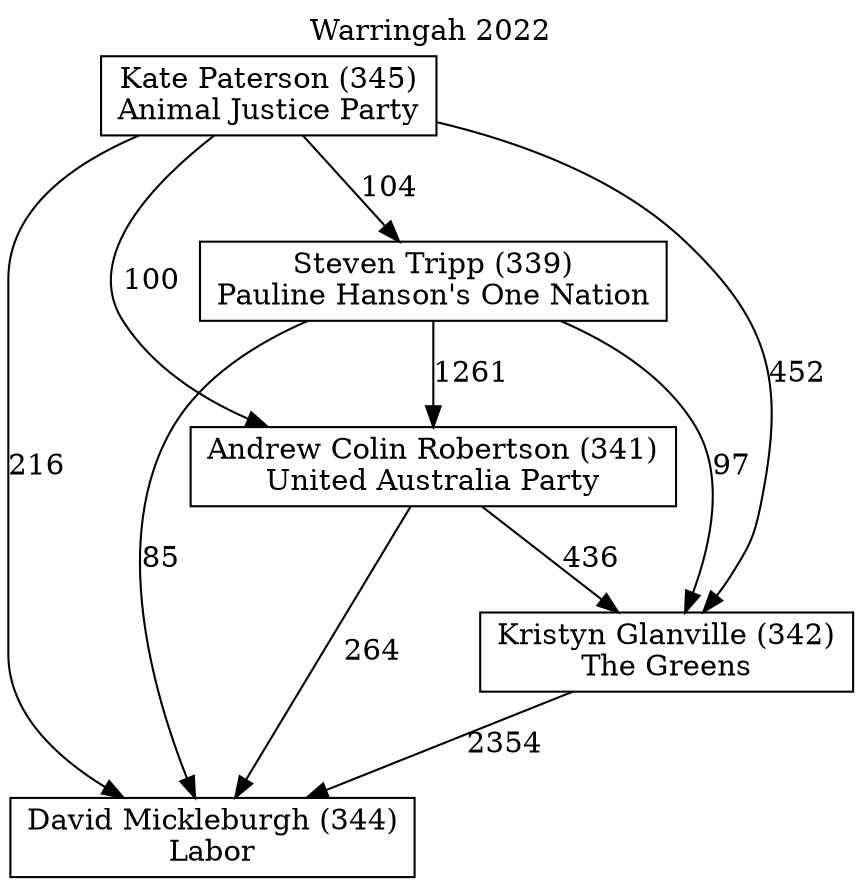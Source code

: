 // House preference flow
digraph "David Mickleburgh (344)_Warringah_2022" {
	graph [label="Warringah 2022" labelloc=t mclimit=10]
	node [shape=box]
	"Kate Paterson (345)" [label="Kate Paterson (345)
Animal Justice Party"]
	"David Mickleburgh (344)" [label="David Mickleburgh (344)
Labor"]
	"Steven Tripp (339)" [label="Steven Tripp (339)
Pauline Hanson's One Nation"]
	"Andrew Colin Robertson (341)" [label="Andrew Colin Robertson (341)
United Australia Party"]
	"Kristyn Glanville (342)" [label="Kristyn Glanville (342)
The Greens"]
	"Kate Paterson (345)" -> "David Mickleburgh (344)" [label=216]
	"Steven Tripp (339)" -> "Andrew Colin Robertson (341)" [label=1261]
	"Steven Tripp (339)" -> "David Mickleburgh (344)" [label=85]
	"Kristyn Glanville (342)" -> "David Mickleburgh (344)" [label=2354]
	"Kate Paterson (345)" -> "Andrew Colin Robertson (341)" [label=100]
	"Kate Paterson (345)" -> "Kristyn Glanville (342)" [label=452]
	"Andrew Colin Robertson (341)" -> "David Mickleburgh (344)" [label=264]
	"Kate Paterson (345)" -> "Steven Tripp (339)" [label=104]
	"Andrew Colin Robertson (341)" -> "Kristyn Glanville (342)" [label=436]
	"Steven Tripp (339)" -> "Kristyn Glanville (342)" [label=97]
}
